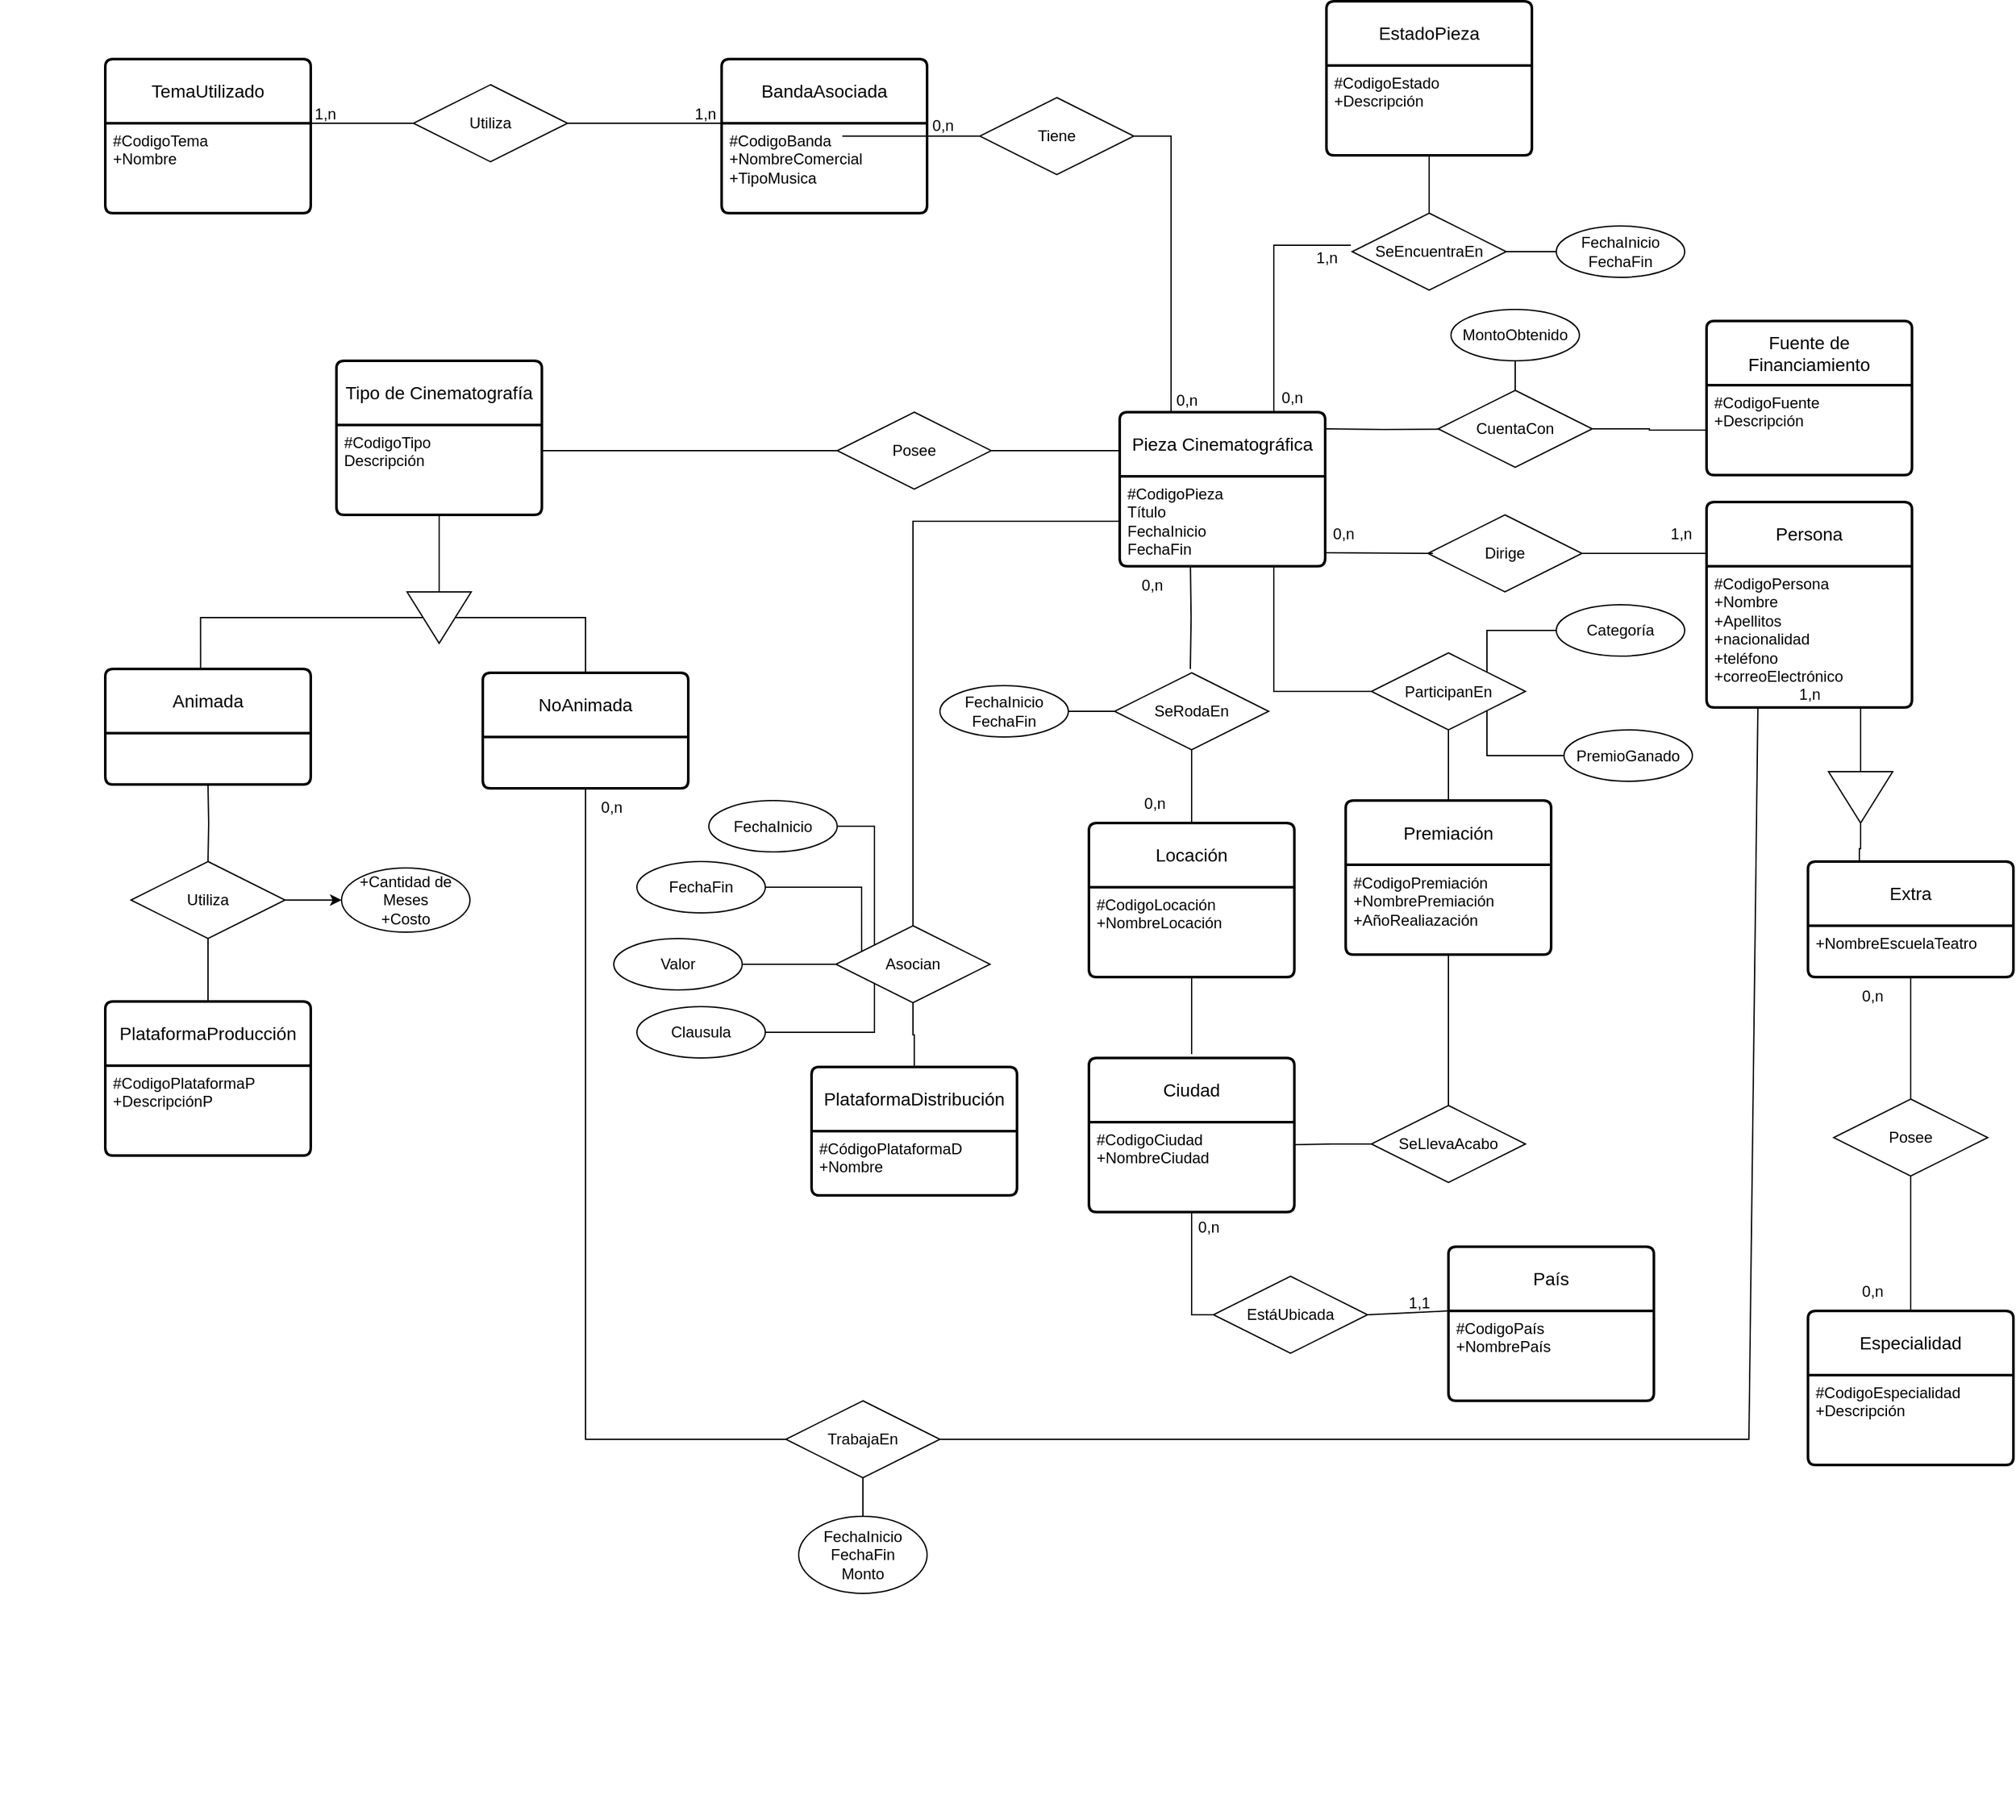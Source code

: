 <mxfile version="24.2.1" type="github">
  <diagram name="Página-1" id="LQiViD_UL0SoKPctcli0">
    <mxGraphModel dx="2100" dy="1116" grid="1" gridSize="10" guides="1" tooltips="1" connect="1" arrows="1" fold="1" page="1" pageScale="1" pageWidth="827" pageHeight="1169" math="0" shadow="0">
      <root>
        <mxCell id="0" />
        <mxCell id="1" parent="0" />
        <mxCell id="J5dU9OZKsqJCUvMTLwnb-2" value="Tipo de Cinematografía" style="swimlane;childLayout=stackLayout;horizontal=1;startSize=50;horizontalStack=0;rounded=1;fontSize=14;fontStyle=0;strokeWidth=2;resizeParent=0;resizeLast=1;shadow=0;dashed=0;align=center;arcSize=4;whiteSpace=wrap;html=1;" parent="1" vertex="1">
          <mxGeometry x="704" y="900" width="160" height="120" as="geometry" />
        </mxCell>
        <mxCell id="J5dU9OZKsqJCUvMTLwnb-3" value="&lt;div&gt;#CodigoTipo&lt;/div&gt;&lt;div&gt;Descripción&lt;br&gt;&lt;/div&gt;" style="align=left;strokeColor=none;fillColor=none;spacingLeft=4;fontSize=12;verticalAlign=top;resizable=0;rotatable=0;part=1;html=1;" parent="J5dU9OZKsqJCUvMTLwnb-2" vertex="1">
          <mxGeometry y="50" width="160" height="70" as="geometry" />
        </mxCell>
        <mxCell id="o7sT4AEYxssiZd_gWRis-11" style="edgeStyle=orthogonalEdgeStyle;rounded=0;orthogonalLoop=1;jettySize=auto;html=1;exitX=0.75;exitY=0;exitDx=0;exitDy=0;endArrow=none;endFill=0;" parent="1" source="J5dU9OZKsqJCUvMTLwnb-5" edge="1">
          <mxGeometry relative="1" as="geometry">
            <mxPoint x="1494" y="810" as="targetPoint" />
            <Array as="points">
              <mxPoint x="1434" y="810" />
            </Array>
          </mxGeometry>
        </mxCell>
        <mxCell id="o7sT4AEYxssiZd_gWRis-22" style="edgeStyle=orthogonalEdgeStyle;rounded=0;orthogonalLoop=1;jettySize=auto;html=1;exitX=0;exitY=0.25;exitDx=0;exitDy=0;entryX=1;entryY=0.5;entryDx=0;entryDy=0;endArrow=none;endFill=0;" parent="1" source="J5dU9OZKsqJCUvMTLwnb-5" target="o7sT4AEYxssiZd_gWRis-21" edge="1">
          <mxGeometry relative="1" as="geometry" />
        </mxCell>
        <mxCell id="o7sT4AEYxssiZd_gWRis-41" style="edgeStyle=orthogonalEdgeStyle;rounded=0;orthogonalLoop=1;jettySize=auto;html=1;exitX=1;exitY=0.25;exitDx=0;exitDy=0;endArrow=none;endFill=0;" parent="1" edge="1">
          <mxGeometry relative="1" as="geometry">
            <mxPoint x="1564" y="953.217" as="targetPoint" />
            <mxPoint x="1474" y="953" as="sourcePoint" />
          </mxGeometry>
        </mxCell>
        <mxCell id="o7sT4AEYxssiZd_gWRis-66" style="edgeStyle=orthogonalEdgeStyle;rounded=0;orthogonalLoop=1;jettySize=auto;html=1;exitX=0.75;exitY=1;exitDx=0;exitDy=0;entryX=0;entryY=0.5;entryDx=0;entryDy=0;endArrow=none;endFill=0;" parent="1" source="J5dU9OZKsqJCUvMTLwnb-5" target="o7sT4AEYxssiZd_gWRis-65" edge="1">
          <mxGeometry relative="1" as="geometry" />
        </mxCell>
        <mxCell id="J5dU9OZKsqJCUvMTLwnb-5" value="Pieza Cinematográfica" style="swimlane;childLayout=stackLayout;horizontal=1;startSize=50;horizontalStack=0;rounded=1;fontSize=14;fontStyle=0;strokeWidth=2;resizeParent=0;resizeLast=1;shadow=0;dashed=0;align=center;arcSize=4;whiteSpace=wrap;html=1;" parent="1" vertex="1">
          <mxGeometry x="1314" y="940" width="160" height="120" as="geometry" />
        </mxCell>
        <mxCell id="J5dU9OZKsqJCUvMTLwnb-6" value="&lt;div&gt;#CodigoPieza&lt;/div&gt;&lt;div&gt;Título&lt;/div&gt;&lt;div&gt;FechaInicio&lt;/div&gt;&lt;div&gt;FechaFin&lt;br&gt;&lt;/div&gt;" style="align=left;strokeColor=none;fillColor=none;spacingLeft=4;fontSize=12;verticalAlign=top;resizable=0;rotatable=0;part=1;html=1;" parent="J5dU9OZKsqJCUvMTLwnb-5" vertex="1">
          <mxGeometry y="50" width="160" height="70" as="geometry" />
        </mxCell>
        <mxCell id="J5dU9OZKsqJCUvMTLwnb-7" value="EstadoPieza" style="swimlane;childLayout=stackLayout;horizontal=1;startSize=50;horizontalStack=0;rounded=1;fontSize=14;fontStyle=0;strokeWidth=2;resizeParent=0;resizeLast=1;shadow=0;dashed=0;align=center;arcSize=4;whiteSpace=wrap;html=1;" parent="1" vertex="1">
          <mxGeometry x="1475" y="620" width="160" height="120" as="geometry" />
        </mxCell>
        <mxCell id="J5dU9OZKsqJCUvMTLwnb-8" value="&lt;div&gt;#CodigoEstado&lt;/div&gt;&lt;div&gt;+Descripción&lt;/div&gt;" style="align=left;strokeColor=none;fillColor=none;spacingLeft=4;fontSize=12;verticalAlign=top;resizable=0;rotatable=0;part=1;html=1;" parent="J5dU9OZKsqJCUvMTLwnb-7" vertex="1">
          <mxGeometry y="50" width="160" height="70" as="geometry" />
        </mxCell>
        <mxCell id="J5dU9OZKsqJCUvMTLwnb-9" value="Ciudad" style="swimlane;childLayout=stackLayout;horizontal=1;startSize=50;horizontalStack=0;rounded=1;fontSize=14;fontStyle=0;strokeWidth=2;resizeParent=0;resizeLast=1;shadow=0;dashed=0;align=center;arcSize=4;whiteSpace=wrap;html=1;" parent="1" vertex="1">
          <mxGeometry x="1290" y="1443" width="160" height="120" as="geometry" />
        </mxCell>
        <mxCell id="J5dU9OZKsqJCUvMTLwnb-10" value="&lt;div&gt;#CodigoCiudad&lt;/div&gt;&lt;div&gt;+NombreCiudad&lt;br&gt;&lt;/div&gt;" style="align=left;strokeColor=none;fillColor=none;spacingLeft=4;fontSize=12;verticalAlign=top;resizable=0;rotatable=0;part=1;html=1;" parent="J5dU9OZKsqJCUvMTLwnb-9" vertex="1">
          <mxGeometry y="50" width="160" height="70" as="geometry" />
        </mxCell>
        <mxCell id="J5dU9OZKsqJCUvMTLwnb-11" value="País" style="swimlane;childLayout=stackLayout;horizontal=1;startSize=50;horizontalStack=0;rounded=1;fontSize=14;fontStyle=0;strokeWidth=2;resizeParent=0;resizeLast=1;shadow=0;dashed=0;align=center;arcSize=4;whiteSpace=wrap;html=1;" parent="1" vertex="1">
          <mxGeometry x="1570" y="1590" width="160" height="120" as="geometry" />
        </mxCell>
        <mxCell id="J5dU9OZKsqJCUvMTLwnb-12" value="&lt;div&gt;#CodigoPaís&lt;/div&gt;&lt;div&gt;+NombrePaís&lt;br&gt;&lt;/div&gt;" style="align=left;strokeColor=none;fillColor=none;spacingLeft=4;fontSize=12;verticalAlign=top;resizable=0;rotatable=0;part=1;html=1;" parent="J5dU9OZKsqJCUvMTLwnb-11" vertex="1">
          <mxGeometry y="50" width="160" height="70" as="geometry" />
        </mxCell>
        <mxCell id="J5dU9OZKsqJCUvMTLwnb-13" value="BandaAsociada" style="swimlane;childLayout=stackLayout;horizontal=1;startSize=50;horizontalStack=0;rounded=1;fontSize=14;fontStyle=0;strokeWidth=2;resizeParent=0;resizeLast=1;shadow=0;dashed=0;align=center;arcSize=4;whiteSpace=wrap;html=1;" parent="1" vertex="1">
          <mxGeometry x="1004" y="665" width="160" height="120" as="geometry" />
        </mxCell>
        <mxCell id="J5dU9OZKsqJCUvMTLwnb-14" value="&lt;div&gt;#CodigoBanda&lt;/div&gt;&lt;div&gt;+NombreComercial&lt;/div&gt;&lt;div&gt;+TipoMusica&lt;br&gt;&lt;/div&gt;" style="align=left;strokeColor=none;fillColor=none;spacingLeft=4;fontSize=12;verticalAlign=top;resizable=0;rotatable=0;part=1;html=1;" parent="J5dU9OZKsqJCUvMTLwnb-13" vertex="1">
          <mxGeometry y="50" width="160" height="70" as="geometry" />
        </mxCell>
        <mxCell id="u4WtgmAB9wLmVLyYtpSc-1" value="Animada" style="swimlane;childLayout=stackLayout;horizontal=1;startSize=50;horizontalStack=0;rounded=1;fontSize=14;fontStyle=0;strokeWidth=2;resizeParent=0;resizeLast=1;shadow=0;dashed=0;align=center;arcSize=4;whiteSpace=wrap;html=1;" parent="1" vertex="1">
          <mxGeometry x="524" y="1140" width="160" height="90" as="geometry" />
        </mxCell>
        <mxCell id="u4WtgmAB9wLmVLyYtpSc-3" value="NoAnimada" style="swimlane;childLayout=stackLayout;horizontal=1;startSize=50;horizontalStack=0;rounded=1;fontSize=14;fontStyle=0;strokeWidth=2;resizeParent=0;resizeLast=1;shadow=0;dashed=0;align=center;arcSize=4;whiteSpace=wrap;html=1;" parent="1" vertex="1">
          <mxGeometry x="818" y="1143" width="160" height="90" as="geometry" />
        </mxCell>
        <mxCell id="u4WtgmAB9wLmVLyYtpSc-5" value="PlataformaProducción" style="swimlane;childLayout=stackLayout;horizontal=1;startSize=50;horizontalStack=0;rounded=1;fontSize=14;fontStyle=0;strokeWidth=2;resizeParent=0;resizeLast=1;shadow=0;dashed=0;align=center;arcSize=4;whiteSpace=wrap;html=1;" parent="1" vertex="1">
          <mxGeometry x="524" y="1399" width="160" height="120" as="geometry" />
        </mxCell>
        <mxCell id="u4WtgmAB9wLmVLyYtpSc-6" value="&lt;div&gt;#CodigoPlataformaP&lt;/div&gt;&lt;div&gt;+DescripciónP&lt;br&gt;&lt;/div&gt;" style="align=left;strokeColor=none;fillColor=none;spacingLeft=4;fontSize=12;verticalAlign=top;resizable=0;rotatable=0;part=1;html=1;" parent="u4WtgmAB9wLmVLyYtpSc-5" vertex="1">
          <mxGeometry y="50" width="160" height="70" as="geometry" />
        </mxCell>
        <mxCell id="u4WtgmAB9wLmVLyYtpSc-7" value="Persona" style="swimlane;childLayout=stackLayout;horizontal=1;startSize=50;horizontalStack=0;rounded=1;fontSize=14;fontStyle=0;strokeWidth=2;resizeParent=0;resizeLast=1;shadow=0;dashed=0;align=center;arcSize=4;whiteSpace=wrap;html=1;" parent="1" vertex="1">
          <mxGeometry x="1771" y="1010" width="160" height="160" as="geometry" />
        </mxCell>
        <mxCell id="u4WtgmAB9wLmVLyYtpSc-8" value="&lt;div&gt;#CodigoPersona&lt;/div&gt;&lt;div&gt;+Nombre&lt;/div&gt;&lt;div&gt;+Apellitos&lt;/div&gt;&lt;div&gt;+nacionalidad&lt;/div&gt;&lt;div&gt;+teléfono&lt;/div&gt;&lt;div&gt;+correoElectrónico&lt;br&gt;&lt;/div&gt;" style="align=left;strokeColor=none;fillColor=none;spacingLeft=4;fontSize=12;verticalAlign=top;resizable=0;rotatable=0;part=1;html=1;" parent="u4WtgmAB9wLmVLyYtpSc-7" vertex="1">
          <mxGeometry y="50" width="160" height="110" as="geometry" />
        </mxCell>
        <mxCell id="gAY-Rqm5ZLzMug__gM5--8" style="edgeStyle=none;rounded=0;orthogonalLoop=1;jettySize=auto;html=1;entryX=0.5;entryY=0;entryDx=0;entryDy=0;" parent="u4WtgmAB9wLmVLyYtpSc-7" source="u4WtgmAB9wLmVLyYtpSc-8" target="u4WtgmAB9wLmVLyYtpSc-8" edge="1">
          <mxGeometry relative="1" as="geometry" />
        </mxCell>
        <mxCell id="u4WtgmAB9wLmVLyYtpSc-9" value="Extra" style="swimlane;childLayout=stackLayout;horizontal=1;startSize=50;horizontalStack=0;rounded=1;fontSize=14;fontStyle=0;strokeWidth=2;resizeParent=0;resizeLast=1;shadow=0;dashed=0;align=center;arcSize=4;whiteSpace=wrap;html=1;" parent="1" vertex="1">
          <mxGeometry x="1850" y="1290" width="160" height="90" as="geometry" />
        </mxCell>
        <mxCell id="u4WtgmAB9wLmVLyYtpSc-10" value="&lt;div&gt;+NombreEscuelaTeatro&lt;/div&gt;" style="align=left;strokeColor=none;fillColor=none;spacingLeft=4;fontSize=12;verticalAlign=top;resizable=0;rotatable=0;part=1;html=1;" parent="u4WtgmAB9wLmVLyYtpSc-9" vertex="1">
          <mxGeometry y="50" width="160" height="40" as="geometry" />
        </mxCell>
        <mxCell id="u4WtgmAB9wLmVLyYtpSc-11" value="Especialidad" style="swimlane;childLayout=stackLayout;horizontal=1;startSize=50;horizontalStack=0;rounded=1;fontSize=14;fontStyle=0;strokeWidth=2;resizeParent=0;resizeLast=1;shadow=0;dashed=0;align=center;arcSize=4;whiteSpace=wrap;html=1;" parent="1" vertex="1">
          <mxGeometry x="1850" y="1640" width="160" height="120" as="geometry" />
        </mxCell>
        <mxCell id="u4WtgmAB9wLmVLyYtpSc-12" value="&lt;div&gt;#CodigoEspecialidad&lt;/div&gt;&lt;div&gt;+Descripción&lt;br&gt;&lt;/div&gt;" style="align=left;strokeColor=none;fillColor=none;spacingLeft=4;fontSize=12;verticalAlign=top;resizable=0;rotatable=0;part=1;html=1;" parent="u4WtgmAB9wLmVLyYtpSc-11" vertex="1">
          <mxGeometry y="50" width="160" height="70" as="geometry" />
        </mxCell>
        <mxCell id="u4WtgmAB9wLmVLyYtpSc-13" value="TemaUtilizado" style="swimlane;childLayout=stackLayout;horizontal=1;startSize=50;horizontalStack=0;rounded=1;fontSize=14;fontStyle=0;strokeWidth=2;resizeParent=0;resizeLast=1;shadow=0;dashed=0;align=center;arcSize=4;whiteSpace=wrap;html=1;" parent="1" vertex="1">
          <mxGeometry x="524" y="665" width="160" height="120" as="geometry" />
        </mxCell>
        <mxCell id="u4WtgmAB9wLmVLyYtpSc-14" value="&lt;div&gt;#CodigoTema&lt;/div&gt;&lt;div&gt;+Nombre&lt;br&gt;&lt;/div&gt;" style="align=left;strokeColor=none;fillColor=none;spacingLeft=4;fontSize=12;verticalAlign=top;resizable=0;rotatable=0;part=1;html=1;" parent="u4WtgmAB9wLmVLyYtpSc-13" vertex="1">
          <mxGeometry y="50" width="160" height="70" as="geometry" />
        </mxCell>
        <mxCell id="u4WtgmAB9wLmVLyYtpSc-15" value="Fuente de Financiamiento" style="swimlane;childLayout=stackLayout;horizontal=1;startSize=50;horizontalStack=0;rounded=1;fontSize=14;fontStyle=0;strokeWidth=2;resizeParent=0;resizeLast=1;shadow=0;dashed=0;align=center;arcSize=4;whiteSpace=wrap;html=1;" parent="1" vertex="1">
          <mxGeometry x="1771" y="869" width="160" height="120" as="geometry" />
        </mxCell>
        <mxCell id="u4WtgmAB9wLmVLyYtpSc-16" value="&lt;div&gt;#CodigoFuente&lt;/div&gt;&lt;div&gt;+Descripción&lt;br&gt;&lt;/div&gt;" style="align=left;strokeColor=none;fillColor=none;spacingLeft=4;fontSize=12;verticalAlign=top;resizable=0;rotatable=0;part=1;html=1;" parent="u4WtgmAB9wLmVLyYtpSc-15" vertex="1">
          <mxGeometry y="50" width="160" height="70" as="geometry" />
        </mxCell>
        <mxCell id="u4WtgmAB9wLmVLyYtpSc-17" value="PlataformaDistribución" style="swimlane;childLayout=stackLayout;horizontal=1;startSize=50;horizontalStack=0;rounded=1;fontSize=14;fontStyle=0;strokeWidth=2;resizeParent=0;resizeLast=1;shadow=0;dashed=0;align=center;arcSize=4;whiteSpace=wrap;html=1;" parent="1" vertex="1">
          <mxGeometry x="1074" y="1450" width="160" height="100" as="geometry" />
        </mxCell>
        <mxCell id="u4WtgmAB9wLmVLyYtpSc-18" value="&lt;div&gt;#CódigoPlataformaD&lt;/div&gt;&lt;div&gt;+Nombre&lt;/div&gt;" style="align=left;strokeColor=none;fillColor=none;spacingLeft=4;fontSize=12;verticalAlign=top;resizable=0;rotatable=0;part=1;html=1;" parent="u4WtgmAB9wLmVLyYtpSc-17" vertex="1">
          <mxGeometry y="50" width="160" height="50" as="geometry" />
        </mxCell>
        <mxCell id="gAY-Rqm5ZLzMug__gM5--2" value="Dirige" style="shape=rhombus;perimeter=rhombusPerimeter;whiteSpace=wrap;html=1;align=center;" parent="1" vertex="1">
          <mxGeometry x="1554" y="1020" width="120" height="60" as="geometry" />
        </mxCell>
        <mxCell id="gAY-Rqm5ZLzMug__gM5--6" value="" style="endArrow=none;html=1;rounded=0;exitX=1;exitY=0.5;exitDx=0;exitDy=0;entryX=0;entryY=0.25;entryDx=0;entryDy=0;" parent="1" source="gAY-Rqm5ZLzMug__gM5--2" target="u4WtgmAB9wLmVLyYtpSc-7" edge="1">
          <mxGeometry relative="1" as="geometry">
            <mxPoint x="1581" y="1195" as="sourcePoint" />
            <mxPoint x="1741" y="1195" as="targetPoint" />
            <Array as="points">
              <mxPoint x="1714" y="1050" />
              <mxPoint x="1764" y="1050" />
            </Array>
          </mxGeometry>
        </mxCell>
        <mxCell id="gAY-Rqm5ZLzMug__gM5--7" value="" style="endArrow=none;html=1;rounded=0;exitX=0.138;exitY=0.983;exitDx=0;exitDy=0;entryX=0;entryY=0.5;entryDx=0;entryDy=0;exitPerimeter=0;" parent="1" source="gAY-Rqm5ZLzMug__gM5--10" target="gAY-Rqm5ZLzMug__gM5--2" edge="1">
          <mxGeometry relative="1" as="geometry">
            <mxPoint x="1468" y="1050" as="sourcePoint" />
            <mxPoint x="1548" y="1070" as="targetPoint" />
            <Array as="points">
              <mxPoint x="1558" y="1050" />
            </Array>
          </mxGeometry>
        </mxCell>
        <mxCell id="gAY-Rqm5ZLzMug__gM5--9" value="1,n" style="text;html=1;align=center;verticalAlign=middle;resizable=0;points=[];autosize=1;strokeColor=none;fillColor=none;" parent="1" vertex="1">
          <mxGeometry x="1731" y="1020" width="40" height="30" as="geometry" />
        </mxCell>
        <mxCell id="gAY-Rqm5ZLzMug__gM5--10" value="0,n" style="text;html=1;align=center;verticalAlign=middle;resizable=0;points=[];autosize=1;strokeColor=none;fillColor=none;" parent="1" vertex="1">
          <mxGeometry x="1468" y="1020" width="40" height="30" as="geometry" />
        </mxCell>
        <mxCell id="gAY-Rqm5ZLzMug__gM5--11" style="edgeStyle=none;rounded=0;orthogonalLoop=1;jettySize=auto;html=1;entryX=0.5;entryY=0;entryDx=0;entryDy=0;" parent="1" edge="1">
          <mxGeometry relative="1" as="geometry">
            <mxPoint x="450" y="2026.75" as="sourcePoint" />
            <mxPoint x="450" y="2026.75" as="targetPoint" />
          </mxGeometry>
        </mxCell>
        <mxCell id="o7sT4AEYxssiZd_gWRis-10" style="edgeStyle=orthogonalEdgeStyle;rounded=0;orthogonalLoop=1;jettySize=auto;html=1;entryX=0;entryY=0.5;entryDx=0;entryDy=0;endArrow=none;endFill=0;" parent="1" source="gAY-Rqm5ZLzMug__gM5--12" target="gAY-Rqm5ZLzMug__gM5--17" edge="1">
          <mxGeometry relative="1" as="geometry" />
        </mxCell>
        <mxCell id="o7sT4AEYxssiZd_gWRis-13" style="edgeStyle=orthogonalEdgeStyle;rounded=0;orthogonalLoop=1;jettySize=auto;html=1;entryX=0.5;entryY=1;entryDx=0;entryDy=0;endArrow=none;endFill=0;" parent="1" source="gAY-Rqm5ZLzMug__gM5--12" target="J5dU9OZKsqJCUvMTLwnb-8" edge="1">
          <mxGeometry relative="1" as="geometry" />
        </mxCell>
        <mxCell id="gAY-Rqm5ZLzMug__gM5--12" value="SeEncuentraEn" style="shape=rhombus;perimeter=rhombusPerimeter;whiteSpace=wrap;html=1;align=center;" parent="1" vertex="1">
          <mxGeometry x="1495" y="785" width="120" height="60" as="geometry" />
        </mxCell>
        <mxCell id="gAY-Rqm5ZLzMug__gM5--15" value="0,n" style="text;html=1;align=center;verticalAlign=middle;resizable=0;points=[];autosize=1;strokeColor=none;fillColor=none;" parent="1" vertex="1">
          <mxGeometry x="1428" y="914" width="40" height="30" as="geometry" />
        </mxCell>
        <mxCell id="gAY-Rqm5ZLzMug__gM5--17" value="FechaInicio&lt;div&gt;FechaFin&lt;/div&gt;" style="ellipse;whiteSpace=wrap;html=1;align=center;" parent="1" vertex="1">
          <mxGeometry x="1654" y="795" width="100" height="40" as="geometry" />
        </mxCell>
        <mxCell id="o7sT4AEYxssiZd_gWRis-31" style="edgeStyle=orthogonalEdgeStyle;rounded=0;orthogonalLoop=1;jettySize=auto;html=1;entryX=0.5;entryY=0;entryDx=0;entryDy=0;endArrow=none;endFill=0;" parent="1" source="gAY-Rqm5ZLzMug__gM5--19" target="u4WtgmAB9wLmVLyYtpSc-5" edge="1">
          <mxGeometry relative="1" as="geometry" />
        </mxCell>
        <mxCell id="o7sT4AEYxssiZd_gWRis-36" value="" style="edgeStyle=orthogonalEdgeStyle;rounded=0;orthogonalLoop=1;jettySize=auto;html=1;" parent="1" source="gAY-Rqm5ZLzMug__gM5--19" target="o7sT4AEYxssiZd_gWRis-35" edge="1">
          <mxGeometry relative="1" as="geometry" />
        </mxCell>
        <mxCell id="gAY-Rqm5ZLzMug__gM5--19" value="Utiliza" style="shape=rhombus;perimeter=rhombusPerimeter;whiteSpace=wrap;html=1;align=center;" parent="1" vertex="1">
          <mxGeometry x="544" y="1290" width="120" height="60" as="geometry" />
        </mxCell>
        <mxCell id="o7sT4AEYxssiZd_gWRis-5" style="edgeStyle=orthogonalEdgeStyle;rounded=0;orthogonalLoop=1;jettySize=auto;html=1;entryX=0.5;entryY=0;entryDx=0;entryDy=0;endArrow=none;endFill=0;" parent="1" source="gAY-Rqm5ZLzMug__gM5--24" target="VNNDdnR0ZRbSkO2bqYla-3" edge="1">
          <mxGeometry relative="1" as="geometry" />
        </mxCell>
        <mxCell id="o7sT4AEYxssiZd_gWRis-62" style="edgeStyle=orthogonalEdgeStyle;rounded=0;orthogonalLoop=1;jettySize=auto;html=1;exitX=0;exitY=0.5;exitDx=0;exitDy=0;entryX=1;entryY=0.5;entryDx=0;entryDy=0;endArrow=none;endFill=0;" parent="1" source="gAY-Rqm5ZLzMug__gM5--24" target="gAY-Rqm5ZLzMug__gM5--27" edge="1">
          <mxGeometry relative="1" as="geometry" />
        </mxCell>
        <mxCell id="gAY-Rqm5ZLzMug__gM5--24" value="SeRodaEn" style="shape=rhombus;perimeter=rhombusPerimeter;whiteSpace=wrap;html=1;align=center;" parent="1" vertex="1">
          <mxGeometry x="1310" y="1143" width="120" height="60" as="geometry" />
        </mxCell>
        <mxCell id="gAY-Rqm5ZLzMug__gM5--27" value="FechaInicio&lt;div&gt;FechaFin&lt;/div&gt;" style="ellipse;whiteSpace=wrap;html=1;align=center;" parent="1" vertex="1">
          <mxGeometry x="1174" y="1153" width="100" height="40" as="geometry" />
        </mxCell>
        <mxCell id="gAY-Rqm5ZLzMug__gM5--29" value="0,n" style="text;html=1;align=center;verticalAlign=middle;resizable=0;points=[];autosize=1;strokeColor=none;fillColor=none;" parent="1" vertex="1">
          <mxGeometry x="1319" y="1060" width="40" height="30" as="geometry" />
        </mxCell>
        <mxCell id="gAY-Rqm5ZLzMug__gM5--30" value="0,n" style="text;html=1;align=center;verticalAlign=middle;resizable=0;points=[];autosize=1;strokeColor=none;fillColor=none;" parent="1" vertex="1">
          <mxGeometry x="1321" y="1230" width="40" height="30" as="geometry" />
        </mxCell>
        <mxCell id="gAY-Rqm5ZLzMug__gM5--39" value="EstáUbicada" style="shape=rhombus;perimeter=rhombusPerimeter;whiteSpace=wrap;html=1;align=center;" parent="1" vertex="1">
          <mxGeometry x="1387" y="1613" width="120" height="60" as="geometry" />
        </mxCell>
        <mxCell id="gAY-Rqm5ZLzMug__gM5--40" value="" style="endArrow=none;html=1;rounded=0;exitX=1;exitY=0.5;exitDx=0;exitDy=0;entryX=0;entryY=0;entryDx=0;entryDy=0;" parent="1" source="gAY-Rqm5ZLzMug__gM5--39" target="J5dU9OZKsqJCUvMTLwnb-12" edge="1">
          <mxGeometry relative="1" as="geometry">
            <mxPoint x="1424" y="1788" as="sourcePoint" />
            <mxPoint x="1557" y="1753" as="targetPoint" />
            <Array as="points" />
          </mxGeometry>
        </mxCell>
        <mxCell id="gAY-Rqm5ZLzMug__gM5--41" value="" style="endArrow=none;html=1;rounded=0;entryX=0;entryY=0.5;entryDx=0;entryDy=0;exitX=0.5;exitY=1;exitDx=0;exitDy=0;" parent="1" source="J5dU9OZKsqJCUvMTLwnb-10" target="gAY-Rqm5ZLzMug__gM5--39" edge="1">
          <mxGeometry relative="1" as="geometry">
            <mxPoint x="1560" y="1653" as="sourcePoint" />
            <mxPoint x="1620" y="2053" as="targetPoint" />
            <Array as="points">
              <mxPoint x="1370" y="1643" />
            </Array>
          </mxGeometry>
        </mxCell>
        <mxCell id="gAY-Rqm5ZLzMug__gM5--42" value="1,1" style="text;html=1;align=center;verticalAlign=middle;resizable=0;points=[];autosize=1;strokeColor=none;fillColor=none;" parent="1" vertex="1">
          <mxGeometry x="1527" y="1619" width="40" height="30" as="geometry" />
        </mxCell>
        <mxCell id="gAY-Rqm5ZLzMug__gM5--43" value="0,n" style="text;html=1;align=center;verticalAlign=middle;resizable=0;points=[];autosize=1;strokeColor=none;fillColor=none;" parent="1" vertex="1">
          <mxGeometry x="1363" y="1560" width="40" height="30" as="geometry" />
        </mxCell>
        <mxCell id="gAY-Rqm5ZLzMug__gM5--44" style="edgeStyle=none;rounded=0;orthogonalLoop=1;jettySize=auto;html=1;entryX=0.5;entryY=0;entryDx=0;entryDy=0;" parent="1" edge="1">
          <mxGeometry relative="1" as="geometry">
            <mxPoint x="1380" y="1613" as="sourcePoint" />
            <mxPoint x="1380" y="1613" as="targetPoint" />
          </mxGeometry>
        </mxCell>
        <mxCell id="gAY-Rqm5ZLzMug__gM5--45" value="TrabajaEn" style="shape=rhombus;perimeter=rhombusPerimeter;whiteSpace=wrap;html=1;align=center;" parent="1" vertex="1">
          <mxGeometry x="1054" y="1710" width="120" height="60" as="geometry" />
        </mxCell>
        <mxCell id="gAY-Rqm5ZLzMug__gM5--46" value="" style="endArrow=none;html=1;rounded=0;exitX=1;exitY=0.5;exitDx=0;exitDy=0;entryX=0.25;entryY=1;entryDx=0;entryDy=0;" parent="1" source="gAY-Rqm5ZLzMug__gM5--45" target="u4WtgmAB9wLmVLyYtpSc-8" edge="1">
          <mxGeometry relative="1" as="geometry">
            <mxPoint x="1431" y="1928" as="sourcePoint" />
            <mxPoint x="1844" y="1780" as="targetPoint" />
            <Array as="points">
              <mxPoint x="1804" y="1740" />
            </Array>
          </mxGeometry>
        </mxCell>
        <mxCell id="gAY-Rqm5ZLzMug__gM5--47" value="" style="endArrow=none;html=1;rounded=0;entryX=0;entryY=0.5;entryDx=0;entryDy=0;exitX=0.5;exitY=1;exitDx=0;exitDy=0;" parent="1" source="u4WtgmAB9wLmVLyYtpSc-3" target="gAY-Rqm5ZLzMug__gM5--45" edge="1">
          <mxGeometry relative="1" as="geometry">
            <mxPoint x="1029" y="1160" as="sourcePoint" />
            <mxPoint x="1279" y="2193" as="targetPoint" />
            <Array as="points">
              <mxPoint x="898" y="1740" />
            </Array>
          </mxGeometry>
        </mxCell>
        <mxCell id="gAY-Rqm5ZLzMug__gM5--48" value="1,n" style="text;html=1;align=center;verticalAlign=middle;resizable=0;points=[];autosize=1;strokeColor=none;fillColor=none;" parent="1" vertex="1">
          <mxGeometry x="1831" y="1145" width="40" height="30" as="geometry" />
        </mxCell>
        <mxCell id="gAY-Rqm5ZLzMug__gM5--49" value="0,n" style="text;html=1;align=center;verticalAlign=middle;resizable=0;points=[];autosize=1;strokeColor=none;fillColor=none;" parent="1" vertex="1">
          <mxGeometry x="898" y="1233" width="40" height="30" as="geometry" />
        </mxCell>
        <mxCell id="gAY-Rqm5ZLzMug__gM5--50" style="edgeStyle=none;rounded=0;orthogonalLoop=1;jettySize=auto;html=1;entryX=0.5;entryY=0;entryDx=0;entryDy=0;" parent="1" edge="1">
          <mxGeometry relative="1" as="geometry">
            <mxPoint x="1030.5" y="1710" as="sourcePoint" />
            <mxPoint x="1030.5" y="1710" as="targetPoint" />
          </mxGeometry>
        </mxCell>
        <mxCell id="gAY-Rqm5ZLzMug__gM5--52" value="FechaInicio&lt;div&gt;FechaFin&lt;/div&gt;&lt;div&gt;Monto&lt;/div&gt;" style="ellipse;whiteSpace=wrap;html=1;align=center;" parent="1" vertex="1">
          <mxGeometry x="1064" y="1800" width="100" height="60" as="geometry" />
        </mxCell>
        <mxCell id="gAY-Rqm5ZLzMug__gM5--53" value="" style="endArrow=none;html=1;rounded=0;exitX=0.5;exitY=0;exitDx=0;exitDy=0;entryX=0.5;entryY=1;entryDx=0;entryDy=0;" parent="1" source="gAY-Rqm5ZLzMug__gM5--52" edge="1">
          <mxGeometry relative="1" as="geometry">
            <mxPoint x="1294" y="1740" as="sourcePoint" />
            <mxPoint x="1114" y="1770" as="targetPoint" />
          </mxGeometry>
        </mxCell>
        <mxCell id="o7sT4AEYxssiZd_gWRis-54" style="edgeStyle=orthogonalEdgeStyle;rounded=0;orthogonalLoop=1;jettySize=auto;html=1;exitX=0.5;exitY=1;exitDx=0;exitDy=0;entryX=0.5;entryY=0;entryDx=0;entryDy=0;endArrow=none;endFill=0;" parent="1" source="gAY-Rqm5ZLzMug__gM5--55" target="u4WtgmAB9wLmVLyYtpSc-11" edge="1">
          <mxGeometry relative="1" as="geometry" />
        </mxCell>
        <mxCell id="gAY-Rqm5ZLzMug__gM5--55" value="Posee" style="shape=rhombus;perimeter=rhombusPerimeter;whiteSpace=wrap;html=1;align=center;" parent="1" vertex="1">
          <mxGeometry x="1870" y="1475" width="120" height="60" as="geometry" />
        </mxCell>
        <mxCell id="gAY-Rqm5ZLzMug__gM5--60" value="0,n" style="text;html=1;align=center;verticalAlign=middle;resizable=0;points=[];autosize=1;strokeColor=none;fillColor=none;" parent="1" vertex="1">
          <mxGeometry x="1880" y="1610" width="40" height="30" as="geometry" />
        </mxCell>
        <mxCell id="gAY-Rqm5ZLzMug__gM5--61" value="0,n" style="text;html=1;align=center;verticalAlign=middle;resizable=0;points=[];autosize=1;strokeColor=none;fillColor=none;" parent="1" vertex="1">
          <mxGeometry x="1880" y="1380" width="40" height="30" as="geometry" />
        </mxCell>
        <mxCell id="gAY-Rqm5ZLzMug__gM5--62" value="" style="endArrow=none;html=1;rounded=0;entryX=0.25;entryY=0;entryDx=0;entryDy=0;exitX=1;exitY=0.5;exitDx=0;exitDy=0;" parent="1" source="gAY-Rqm5ZLzMug__gM5--63" target="J5dU9OZKsqJCUvMTLwnb-5" edge="1">
          <mxGeometry relative="1" as="geometry">
            <mxPoint x="1354" y="640" as="sourcePoint" />
            <mxPoint x="1374" y="710" as="targetPoint" />
            <Array as="points">
              <mxPoint x="1354" y="725" />
            </Array>
          </mxGeometry>
        </mxCell>
        <mxCell id="gAY-Rqm5ZLzMug__gM5--63" value="Tiene" style="shape=rhombus;perimeter=rhombusPerimeter;whiteSpace=wrap;html=1;align=center;" parent="1" vertex="1">
          <mxGeometry x="1205" y="695" width="120" height="60" as="geometry" />
        </mxCell>
        <mxCell id="gAY-Rqm5ZLzMug__gM5--64" value="" style="endArrow=none;html=1;rounded=0;entryX=0;entryY=0.5;entryDx=0;entryDy=0;" parent="1" target="gAY-Rqm5ZLzMug__gM5--63" edge="1">
          <mxGeometry relative="1" as="geometry">
            <mxPoint x="1098" y="725" as="sourcePoint" />
            <mxPoint x="1188" y="734.41" as="targetPoint" />
          </mxGeometry>
        </mxCell>
        <mxCell id="gAY-Rqm5ZLzMug__gM5--65" value="0,n" style="text;html=1;align=center;verticalAlign=middle;resizable=0;points=[];autosize=1;strokeColor=none;fillColor=none;" parent="1" vertex="1">
          <mxGeometry x="1346" y="916" width="40" height="30" as="geometry" />
        </mxCell>
        <mxCell id="gAY-Rqm5ZLzMug__gM5--66" value="0,n" style="text;html=1;align=center;verticalAlign=middle;resizable=0;points=[];autosize=1;strokeColor=none;fillColor=none;" parent="1" vertex="1">
          <mxGeometry x="1156" y="702" width="40" height="30" as="geometry" />
        </mxCell>
        <mxCell id="gAY-Rqm5ZLzMug__gM5--67" value="Utiliza" style="shape=rhombus;perimeter=rhombusPerimeter;whiteSpace=wrap;html=1;align=center;" parent="1" vertex="1">
          <mxGeometry x="764" y="685" width="120" height="60" as="geometry" />
        </mxCell>
        <mxCell id="gAY-Rqm5ZLzMug__gM5--68" value="" style="endArrow=none;html=1;rounded=0;exitX=0;exitY=0.5;exitDx=0;exitDy=0;entryX=1;entryY=0;entryDx=0;entryDy=0;" parent="1" source="gAY-Rqm5ZLzMug__gM5--67" target="u4WtgmAB9wLmVLyYtpSc-14" edge="1">
          <mxGeometry relative="1" as="geometry">
            <mxPoint x="854" y="705" as="sourcePoint" />
            <mxPoint x="714" y="715" as="targetPoint" />
            <Array as="points">
              <mxPoint x="744" y="715" />
            </Array>
          </mxGeometry>
        </mxCell>
        <mxCell id="gAY-Rqm5ZLzMug__gM5--69" value="" style="endArrow=none;html=1;rounded=0;entryX=1;entryY=0.5;entryDx=0;entryDy=0;exitX=0;exitY=0;exitDx=0;exitDy=0;" parent="1" source="J5dU9OZKsqJCUvMTLwnb-14" target="gAY-Rqm5ZLzMug__gM5--67" edge="1">
          <mxGeometry relative="1" as="geometry">
            <mxPoint x="930" y="715" as="sourcePoint" />
            <mxPoint x="823.58" y="745" as="targetPoint" />
          </mxGeometry>
        </mxCell>
        <mxCell id="gAY-Rqm5ZLzMug__gM5--72" value="1,n" style="text;html=1;align=center;verticalAlign=middle;resizable=0;points=[];autosize=1;strokeColor=none;fillColor=none;" parent="1" vertex="1">
          <mxGeometry x="971" y="693" width="40" height="30" as="geometry" />
        </mxCell>
        <mxCell id="gAY-Rqm5ZLzMug__gM5--73" value="1,n" style="text;html=1;align=center;verticalAlign=middle;resizable=0;points=[];autosize=1;strokeColor=none;fillColor=none;" parent="1" vertex="1">
          <mxGeometry x="675" y="693" width="40" height="30" as="geometry" />
        </mxCell>
        <mxCell id="VNNDdnR0ZRbSkO2bqYla-1" value="Premiación" style="swimlane;childLayout=stackLayout;horizontal=1;startSize=50;horizontalStack=0;rounded=1;fontSize=14;fontStyle=0;strokeWidth=2;resizeParent=0;resizeLast=1;shadow=0;dashed=0;align=center;arcSize=4;whiteSpace=wrap;html=1;" parent="1" vertex="1">
          <mxGeometry x="1490" y="1242.5" width="160" height="120" as="geometry" />
        </mxCell>
        <mxCell id="VNNDdnR0ZRbSkO2bqYla-2" value="&lt;div&gt;#CodigoPremiación&lt;/div&gt;&lt;div&gt;+NombrePremiación&lt;/div&gt;&lt;div&gt;+AñoRealiazación&lt;/div&gt;" style="align=left;strokeColor=none;fillColor=none;spacingLeft=4;fontSize=12;verticalAlign=top;resizable=0;rotatable=0;part=1;html=1;" parent="VNNDdnR0ZRbSkO2bqYla-1" vertex="1">
          <mxGeometry y="50" width="160" height="70" as="geometry" />
        </mxCell>
        <mxCell id="o7sT4AEYxssiZd_gWRis-8" style="edgeStyle=orthogonalEdgeStyle;rounded=0;orthogonalLoop=1;jettySize=auto;html=1;endArrow=none;endFill=0;" parent="1" source="VNNDdnR0ZRbSkO2bqYla-3" edge="1">
          <mxGeometry relative="1" as="geometry">
            <mxPoint x="1370" y="1440" as="targetPoint" />
          </mxGeometry>
        </mxCell>
        <mxCell id="VNNDdnR0ZRbSkO2bqYla-3" value="Locación" style="swimlane;childLayout=stackLayout;horizontal=1;startSize=50;horizontalStack=0;rounded=1;fontSize=14;fontStyle=0;strokeWidth=2;resizeParent=0;resizeLast=1;shadow=0;dashed=0;align=center;arcSize=4;whiteSpace=wrap;html=1;" parent="1" vertex="1">
          <mxGeometry x="1290" y="1260" width="160" height="120" as="geometry" />
        </mxCell>
        <mxCell id="VNNDdnR0ZRbSkO2bqYla-4" value="&lt;div&gt;#CodigoLocación &lt;br&gt;&lt;/div&gt;&lt;div&gt;+NombreLocación&lt;/div&gt;" style="align=left;strokeColor=none;fillColor=none;spacingLeft=4;fontSize=12;verticalAlign=top;resizable=0;rotatable=0;part=1;html=1;" parent="VNNDdnR0ZRbSkO2bqYla-3" vertex="1">
          <mxGeometry y="50" width="160" height="70" as="geometry" />
        </mxCell>
        <mxCell id="o7sT4AEYxssiZd_gWRis-4" style="edgeStyle=orthogonalEdgeStyle;rounded=0;orthogonalLoop=1;jettySize=auto;html=1;endArrow=none;endFill=0;" parent="1" edge="1">
          <mxGeometry relative="1" as="geometry">
            <mxPoint x="1369" y="1140" as="targetPoint" />
            <mxPoint x="1369.077" y="1060" as="sourcePoint" />
          </mxGeometry>
        </mxCell>
        <mxCell id="o7sT4AEYxssiZd_gWRis-12" value="1,n" style="text;html=1;align=center;verticalAlign=middle;resizable=0;points=[];autosize=1;strokeColor=none;fillColor=none;" parent="1" vertex="1">
          <mxGeometry x="1455" y="805" width="40" height="30" as="geometry" />
        </mxCell>
        <mxCell id="o7sT4AEYxssiZd_gWRis-19" style="edgeStyle=orthogonalEdgeStyle;rounded=0;orthogonalLoop=1;jettySize=auto;html=1;exitX=0;exitY=0.5;exitDx=0;exitDy=0;endArrow=none;endFill=0;" parent="1" edge="1">
          <mxGeometry relative="1" as="geometry">
            <mxPoint x="864" y="970" as="targetPoint" />
            <mxPoint x="1094" y="970" as="sourcePoint" />
          </mxGeometry>
        </mxCell>
        <mxCell id="o7sT4AEYxssiZd_gWRis-21" value="Posee" style="shape=rhombus;perimeter=rhombusPerimeter;whiteSpace=wrap;html=1;align=center;" parent="1" vertex="1">
          <mxGeometry x="1094" y="940" width="120" height="60" as="geometry" />
        </mxCell>
        <mxCell id="o7sT4AEYxssiZd_gWRis-27" style="edgeStyle=orthogonalEdgeStyle;rounded=0;orthogonalLoop=1;jettySize=auto;html=1;entryX=0.5;entryY=0;entryDx=0;entryDy=0;endArrow=none;endFill=0;" parent="1" source="o7sT4AEYxssiZd_gWRis-24" target="u4WtgmAB9wLmVLyYtpSc-3" edge="1">
          <mxGeometry relative="1" as="geometry" />
        </mxCell>
        <mxCell id="o7sT4AEYxssiZd_gWRis-24" value="" style="triangle;whiteSpace=wrap;html=1;rotation=90;" parent="1" vertex="1">
          <mxGeometry x="764" y="1075" width="40" height="50" as="geometry" />
        </mxCell>
        <mxCell id="o7sT4AEYxssiZd_gWRis-25" style="edgeStyle=orthogonalEdgeStyle;rounded=0;orthogonalLoop=1;jettySize=auto;html=1;endArrow=none;endFill=0;" parent="1" source="J5dU9OZKsqJCUvMTLwnb-3" target="o7sT4AEYxssiZd_gWRis-24" edge="1">
          <mxGeometry relative="1" as="geometry" />
        </mxCell>
        <mxCell id="o7sT4AEYxssiZd_gWRis-26" style="edgeStyle=orthogonalEdgeStyle;rounded=0;orthogonalLoop=1;jettySize=auto;html=1;entryX=0.464;entryY=-0.008;entryDx=0;entryDy=0;entryPerimeter=0;endArrow=none;endFill=0;" parent="1" source="o7sT4AEYxssiZd_gWRis-24" target="u4WtgmAB9wLmVLyYtpSc-1" edge="1">
          <mxGeometry relative="1" as="geometry" />
        </mxCell>
        <mxCell id="o7sT4AEYxssiZd_gWRis-28" style="edgeStyle=orthogonalEdgeStyle;rounded=0;orthogonalLoop=1;jettySize=auto;html=1;exitX=0.5;exitY=1;exitDx=0;exitDy=0;entryX=0.5;entryY=0;entryDx=0;entryDy=0;endArrow=none;endFill=0;" parent="1" target="gAY-Rqm5ZLzMug__gM5--19" edge="1">
          <mxGeometry relative="1" as="geometry">
            <mxPoint x="604" y="1230" as="sourcePoint" />
          </mxGeometry>
        </mxCell>
        <mxCell id="o7sT4AEYxssiZd_gWRis-34" style="edgeStyle=orthogonalEdgeStyle;rounded=0;orthogonalLoop=1;jettySize=auto;html=1;entryX=0.5;entryY=0;entryDx=0;entryDy=0;endArrow=none;endFill=0;" parent="1" source="o7sT4AEYxssiZd_gWRis-32" target="u4WtgmAB9wLmVLyYtpSc-17" edge="1">
          <mxGeometry relative="1" as="geometry" />
        </mxCell>
        <mxCell id="o7sT4AEYxssiZd_gWRis-84" style="edgeStyle=orthogonalEdgeStyle;rounded=0;orthogonalLoop=1;jettySize=auto;html=1;exitX=0;exitY=0;exitDx=0;exitDy=0;entryX=1;entryY=0.5;entryDx=0;entryDy=0;endArrow=none;endFill=0;" parent="1" source="o7sT4AEYxssiZd_gWRis-32" target="o7sT4AEYxssiZd_gWRis-76" edge="1">
          <mxGeometry relative="1" as="geometry" />
        </mxCell>
        <mxCell id="o7sT4AEYxssiZd_gWRis-85" style="edgeStyle=orthogonalEdgeStyle;rounded=0;orthogonalLoop=1;jettySize=auto;html=1;entryX=1;entryY=0.5;entryDx=0;entryDy=0;exitX=0.167;exitY=0.37;exitDx=0;exitDy=0;exitPerimeter=0;endArrow=none;endFill=0;" parent="1" source="o7sT4AEYxssiZd_gWRis-32" target="o7sT4AEYxssiZd_gWRis-77" edge="1">
          <mxGeometry relative="1" as="geometry">
            <Array as="points">
              <mxPoint x="1113" y="1310" />
            </Array>
          </mxGeometry>
        </mxCell>
        <mxCell id="o7sT4AEYxssiZd_gWRis-87" style="edgeStyle=orthogonalEdgeStyle;rounded=0;orthogonalLoop=1;jettySize=auto;html=1;entryX=1;entryY=0.5;entryDx=0;entryDy=0;endArrow=none;endFill=0;" parent="1" source="o7sT4AEYxssiZd_gWRis-32" target="o7sT4AEYxssiZd_gWRis-78" edge="1">
          <mxGeometry relative="1" as="geometry" />
        </mxCell>
        <mxCell id="o7sT4AEYxssiZd_gWRis-88" style="edgeStyle=orthogonalEdgeStyle;rounded=0;orthogonalLoop=1;jettySize=auto;html=1;exitX=0;exitY=1;exitDx=0;exitDy=0;entryX=1;entryY=0.5;entryDx=0;entryDy=0;endArrow=none;endFill=0;" parent="1" source="o7sT4AEYxssiZd_gWRis-32" target="o7sT4AEYxssiZd_gWRis-82" edge="1">
          <mxGeometry relative="1" as="geometry">
            <Array as="points">
              <mxPoint x="1123" y="1423" />
            </Array>
          </mxGeometry>
        </mxCell>
        <mxCell id="o7sT4AEYxssiZd_gWRis-32" value="Asocian" style="shape=rhombus;perimeter=rhombusPerimeter;whiteSpace=wrap;html=1;align=center;" parent="1" vertex="1">
          <mxGeometry x="1093" y="1340" width="120" height="60" as="geometry" />
        </mxCell>
        <mxCell id="o7sT4AEYxssiZd_gWRis-33" style="edgeStyle=orthogonalEdgeStyle;rounded=0;orthogonalLoop=1;jettySize=auto;html=1;entryX=0.5;entryY=0;entryDx=0;entryDy=0;endArrow=none;endFill=0;" parent="1" source="J5dU9OZKsqJCUvMTLwnb-6" target="o7sT4AEYxssiZd_gWRis-32" edge="1">
          <mxGeometry relative="1" as="geometry" />
        </mxCell>
        <mxCell id="o7sT4AEYxssiZd_gWRis-35" value="&lt;div&gt;+Cantidad de Meses&lt;/div&gt;+Costo" style="ellipse;whiteSpace=wrap;html=1;" parent="1" vertex="1">
          <mxGeometry x="708" y="1295" width="100" height="50" as="geometry" />
        </mxCell>
        <mxCell id="o7sT4AEYxssiZd_gWRis-43" value="" style="edgeStyle=orthogonalEdgeStyle;rounded=0;orthogonalLoop=1;jettySize=auto;html=1;endArrow=none;endFill=0;" parent="1" source="o7sT4AEYxssiZd_gWRis-40" target="u4WtgmAB9wLmVLyYtpSc-16" edge="1">
          <mxGeometry relative="1" as="geometry" />
        </mxCell>
        <mxCell id="o7sT4AEYxssiZd_gWRis-45" style="edgeStyle=orthogonalEdgeStyle;rounded=0;orthogonalLoop=1;jettySize=auto;html=1;exitX=0.5;exitY=0;exitDx=0;exitDy=0;entryX=0.5;entryY=1;entryDx=0;entryDy=0;endArrow=none;endFill=0;" parent="1" source="o7sT4AEYxssiZd_gWRis-40" target="o7sT4AEYxssiZd_gWRis-44" edge="1">
          <mxGeometry relative="1" as="geometry" />
        </mxCell>
        <mxCell id="o7sT4AEYxssiZd_gWRis-40" value="CuentaCon" style="shape=rhombus;perimeter=rhombusPerimeter;whiteSpace=wrap;html=1;align=center;" parent="1" vertex="1">
          <mxGeometry x="1562" y="923" width="120" height="60" as="geometry" />
        </mxCell>
        <mxCell id="o7sT4AEYxssiZd_gWRis-44" value="MontoObtenido" style="ellipse;whiteSpace=wrap;html=1;align=center;" parent="1" vertex="1">
          <mxGeometry x="1572" y="860" width="100" height="40" as="geometry" />
        </mxCell>
        <mxCell id="o7sT4AEYxssiZd_gWRis-53" style="edgeStyle=orthogonalEdgeStyle;rounded=0;orthogonalLoop=1;jettySize=auto;html=1;entryX=0.5;entryY=0;entryDx=0;entryDy=0;endArrow=none;endFill=0;" parent="1" source="u4WtgmAB9wLmVLyYtpSc-10" target="gAY-Rqm5ZLzMug__gM5--55" edge="1">
          <mxGeometry relative="1" as="geometry" />
        </mxCell>
        <mxCell id="o7sT4AEYxssiZd_gWRis-60" style="edgeStyle=orthogonalEdgeStyle;rounded=0;orthogonalLoop=1;jettySize=auto;html=1;entryX=0.25;entryY=0;entryDx=0;entryDy=0;endArrow=none;endFill=0;" parent="1" source="o7sT4AEYxssiZd_gWRis-56" target="u4WtgmAB9wLmVLyYtpSc-9" edge="1">
          <mxGeometry relative="1" as="geometry" />
        </mxCell>
        <mxCell id="o7sT4AEYxssiZd_gWRis-56" value="" style="triangle;whiteSpace=wrap;html=1;rotation=90;" parent="1" vertex="1">
          <mxGeometry x="1871" y="1215" width="40" height="50" as="geometry" />
        </mxCell>
        <mxCell id="o7sT4AEYxssiZd_gWRis-59" style="edgeStyle=orthogonalEdgeStyle;rounded=0;orthogonalLoop=1;jettySize=auto;html=1;exitX=0.75;exitY=1;exitDx=0;exitDy=0;entryX=0;entryY=0.5;entryDx=0;entryDy=0;endArrow=none;endFill=0;" parent="1" source="u4WtgmAB9wLmVLyYtpSc-8" target="o7sT4AEYxssiZd_gWRis-56" edge="1">
          <mxGeometry relative="1" as="geometry" />
        </mxCell>
        <mxCell id="o7sT4AEYxssiZd_gWRis-67" style="edgeStyle=orthogonalEdgeStyle;rounded=0;orthogonalLoop=1;jettySize=auto;html=1;exitX=0.5;exitY=1;exitDx=0;exitDy=0;entryX=0.5;entryY=0;entryDx=0;entryDy=0;endArrow=none;endFill=0;" parent="1" source="o7sT4AEYxssiZd_gWRis-65" target="VNNDdnR0ZRbSkO2bqYla-1" edge="1">
          <mxGeometry relative="1" as="geometry" />
        </mxCell>
        <mxCell id="o7sT4AEYxssiZd_gWRis-71" style="edgeStyle=orthogonalEdgeStyle;rounded=0;orthogonalLoop=1;jettySize=auto;html=1;exitX=1;exitY=0;exitDx=0;exitDy=0;entryX=0;entryY=0.5;entryDx=0;entryDy=0;endArrow=none;endFill=0;" parent="1" source="o7sT4AEYxssiZd_gWRis-65" target="o7sT4AEYxssiZd_gWRis-69" edge="1">
          <mxGeometry relative="1" as="geometry">
            <Array as="points">
              <mxPoint x="1600" y="1110" />
            </Array>
          </mxGeometry>
        </mxCell>
        <mxCell id="o7sT4AEYxssiZd_gWRis-72" style="edgeStyle=orthogonalEdgeStyle;rounded=0;orthogonalLoop=1;jettySize=auto;html=1;exitX=1;exitY=1;exitDx=0;exitDy=0;entryX=0;entryY=0.5;entryDx=0;entryDy=0;endArrow=none;endFill=0;" parent="1" source="o7sT4AEYxssiZd_gWRis-65" target="o7sT4AEYxssiZd_gWRis-70" edge="1">
          <mxGeometry relative="1" as="geometry">
            <Array as="points">
              <mxPoint x="1600" y="1207" />
            </Array>
          </mxGeometry>
        </mxCell>
        <mxCell id="o7sT4AEYxssiZd_gWRis-65" value="ParticipanEn" style="shape=rhombus;perimeter=rhombusPerimeter;whiteSpace=wrap;html=1;align=center;" parent="1" vertex="1">
          <mxGeometry x="1510" y="1127.5" width="120" height="60" as="geometry" />
        </mxCell>
        <mxCell id="o7sT4AEYxssiZd_gWRis-69" value="Categoría" style="ellipse;whiteSpace=wrap;html=1;align=center;" parent="1" vertex="1">
          <mxGeometry x="1654" y="1090" width="100" height="40" as="geometry" />
        </mxCell>
        <mxCell id="o7sT4AEYxssiZd_gWRis-70" value="PremioGanado" style="ellipse;whiteSpace=wrap;html=1;align=center;" parent="1" vertex="1">
          <mxGeometry x="1660" y="1187.5" width="100" height="40" as="geometry" />
        </mxCell>
        <mxCell id="o7sT4AEYxssiZd_gWRis-75" style="edgeStyle=orthogonalEdgeStyle;rounded=0;orthogonalLoop=1;jettySize=auto;html=1;entryX=1;entryY=0.25;entryDx=0;entryDy=0;endArrow=none;endFill=0;" parent="1" source="o7sT4AEYxssiZd_gWRis-73" target="J5dU9OZKsqJCUvMTLwnb-10" edge="1">
          <mxGeometry relative="1" as="geometry" />
        </mxCell>
        <mxCell id="o7sT4AEYxssiZd_gWRis-73" value="SeLlevaAcabo" style="shape=rhombus;perimeter=rhombusPerimeter;whiteSpace=wrap;html=1;align=center;" parent="1" vertex="1">
          <mxGeometry x="1510" y="1480" width="120" height="60" as="geometry" />
        </mxCell>
        <mxCell id="o7sT4AEYxssiZd_gWRis-74" style="edgeStyle=orthogonalEdgeStyle;rounded=0;orthogonalLoop=1;jettySize=auto;html=1;exitX=0.5;exitY=1;exitDx=0;exitDy=0;entryX=0.5;entryY=0;entryDx=0;entryDy=0;endArrow=none;endFill=0;" parent="1" source="VNNDdnR0ZRbSkO2bqYla-2" target="o7sT4AEYxssiZd_gWRis-73" edge="1">
          <mxGeometry relative="1" as="geometry" />
        </mxCell>
        <mxCell id="o7sT4AEYxssiZd_gWRis-76" value="FechaInicio" style="ellipse;whiteSpace=wrap;html=1;align=center;" parent="1" vertex="1">
          <mxGeometry x="994" y="1242.5" width="100" height="40" as="geometry" />
        </mxCell>
        <mxCell id="o7sT4AEYxssiZd_gWRis-77" value="FechaFin" style="ellipse;whiteSpace=wrap;html=1;align=center;" parent="1" vertex="1">
          <mxGeometry x="938" y="1290" width="100" height="40" as="geometry" />
        </mxCell>
        <mxCell id="o7sT4AEYxssiZd_gWRis-78" value="Valor" style="ellipse;whiteSpace=wrap;html=1;align=center;" parent="1" vertex="1">
          <mxGeometry x="920" y="1350" width="100" height="40" as="geometry" />
        </mxCell>
        <mxCell id="o7sT4AEYxssiZd_gWRis-82" value="Clausula" style="ellipse;whiteSpace=wrap;html=1;align=center;" parent="1" vertex="1">
          <mxGeometry x="938" y="1403" width="100" height="40" as="geometry" />
        </mxCell>
      </root>
    </mxGraphModel>
  </diagram>
</mxfile>
